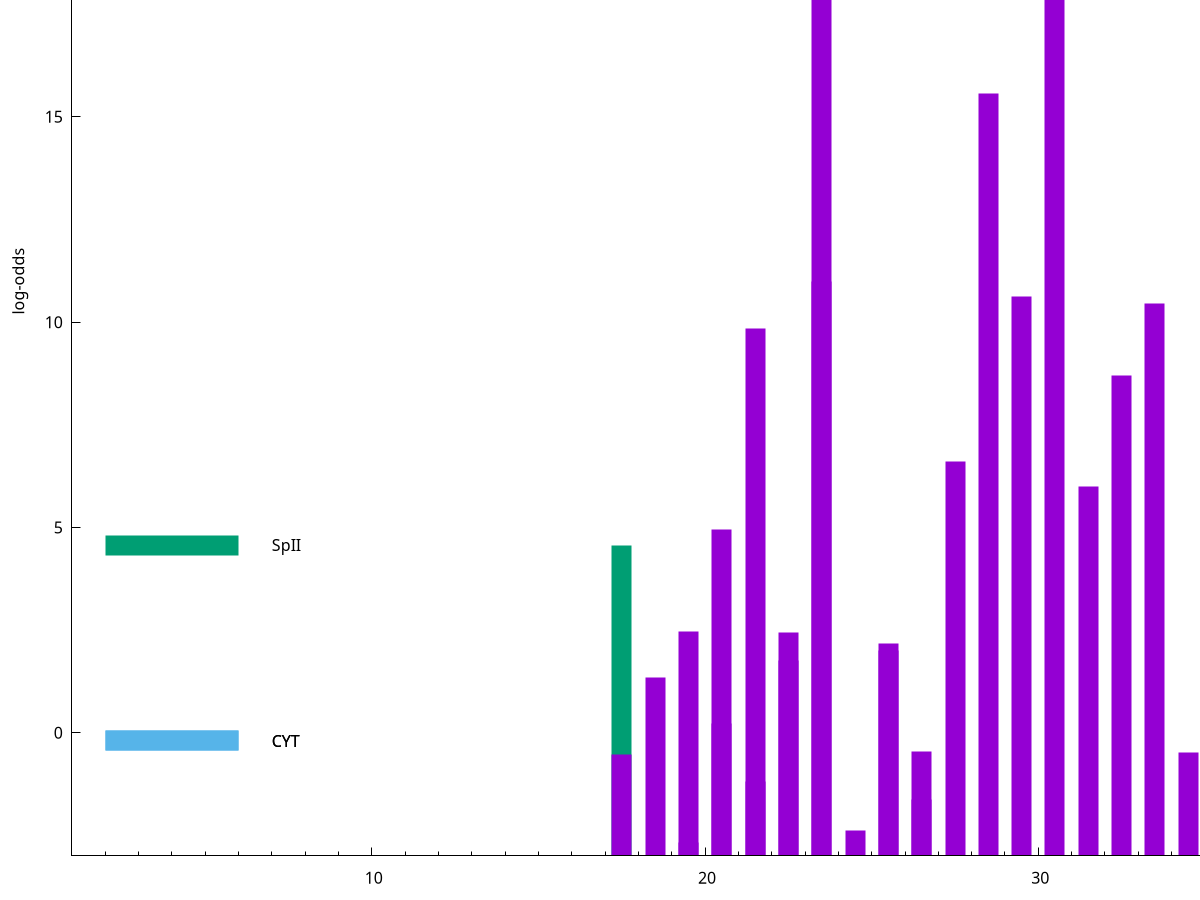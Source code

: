 set title "LipoP predictions for SRR4065679.gff"
set size 2., 1.4
set xrange [1:70] 
set mxtics 10
set yrange [-3:25]
set y2range [0:28]
set ylabel "log-odds"
set term postscript eps color solid "Helvetica" 30
set output "SRR4065679.gff6.eps"
set arrow from 2,20.336 to 6,20.336 nohead lt 1 lw 20
set label "SpI" at 7,20.336
set arrow from 2,18.3146 to 6,18.3146 nohead lt 1 lw 20
set label "SpI" at 7,18.3146
set arrow from 2,4.57128 to 6,4.57128 nohead lt 2 lw 20
set label "SpII" at 7,4.57128
set arrow from 2,-0.200913 to 6,-0.200913 nohead lt 3 lw 20
set label "CYT" at 7,-0.200913
set arrow from 2,-0.200913 to 6,-0.200913 nohead lt 3 lw 20
set label "CYT" at 7,-0.200913
set arrow from 2,20.336 to 6,20.336 nohead lt 1 lw 20
set label "SpI" at 7,20.336
# NOTE: The scores below are the log-odds scores with the threshold
# NOTE: subtracted (a hack to make gnuplot make the histogram all
# NOTE: look nice).
plot "-" axes x1y2 title "" with impulses lt 2 lw 20, "-" axes x1y2 title "" with impulses lt 1 lw 20
17.500000 7.571280
e
30.500000 23.274200
23.500000 21.314500
28.500000 18.566100
23.500000 13.981100
29.500000 13.615100
33.500000 13.463100
21.500000 12.853510
32.500000 11.693000
35.500000 11.512750
27.500000 9.613450
31.500000 8.987820
20.500000 7.952860
38.500000 7.586090
19.500000 5.469950
22.500000 5.451830
25.500000 5.163800
25.500000 5.004560
22.500000 4.757490
18.500000 4.354550
37.500000 3.677266
20.500000 3.222487
26.500000 2.538238
34.500000 2.529484
17.500000 2.458816
36.500000 2.218734
21.500000 1.818040
26.500000 1.370170
24.500000 0.627920
19.500000 0.314650
e
exit
